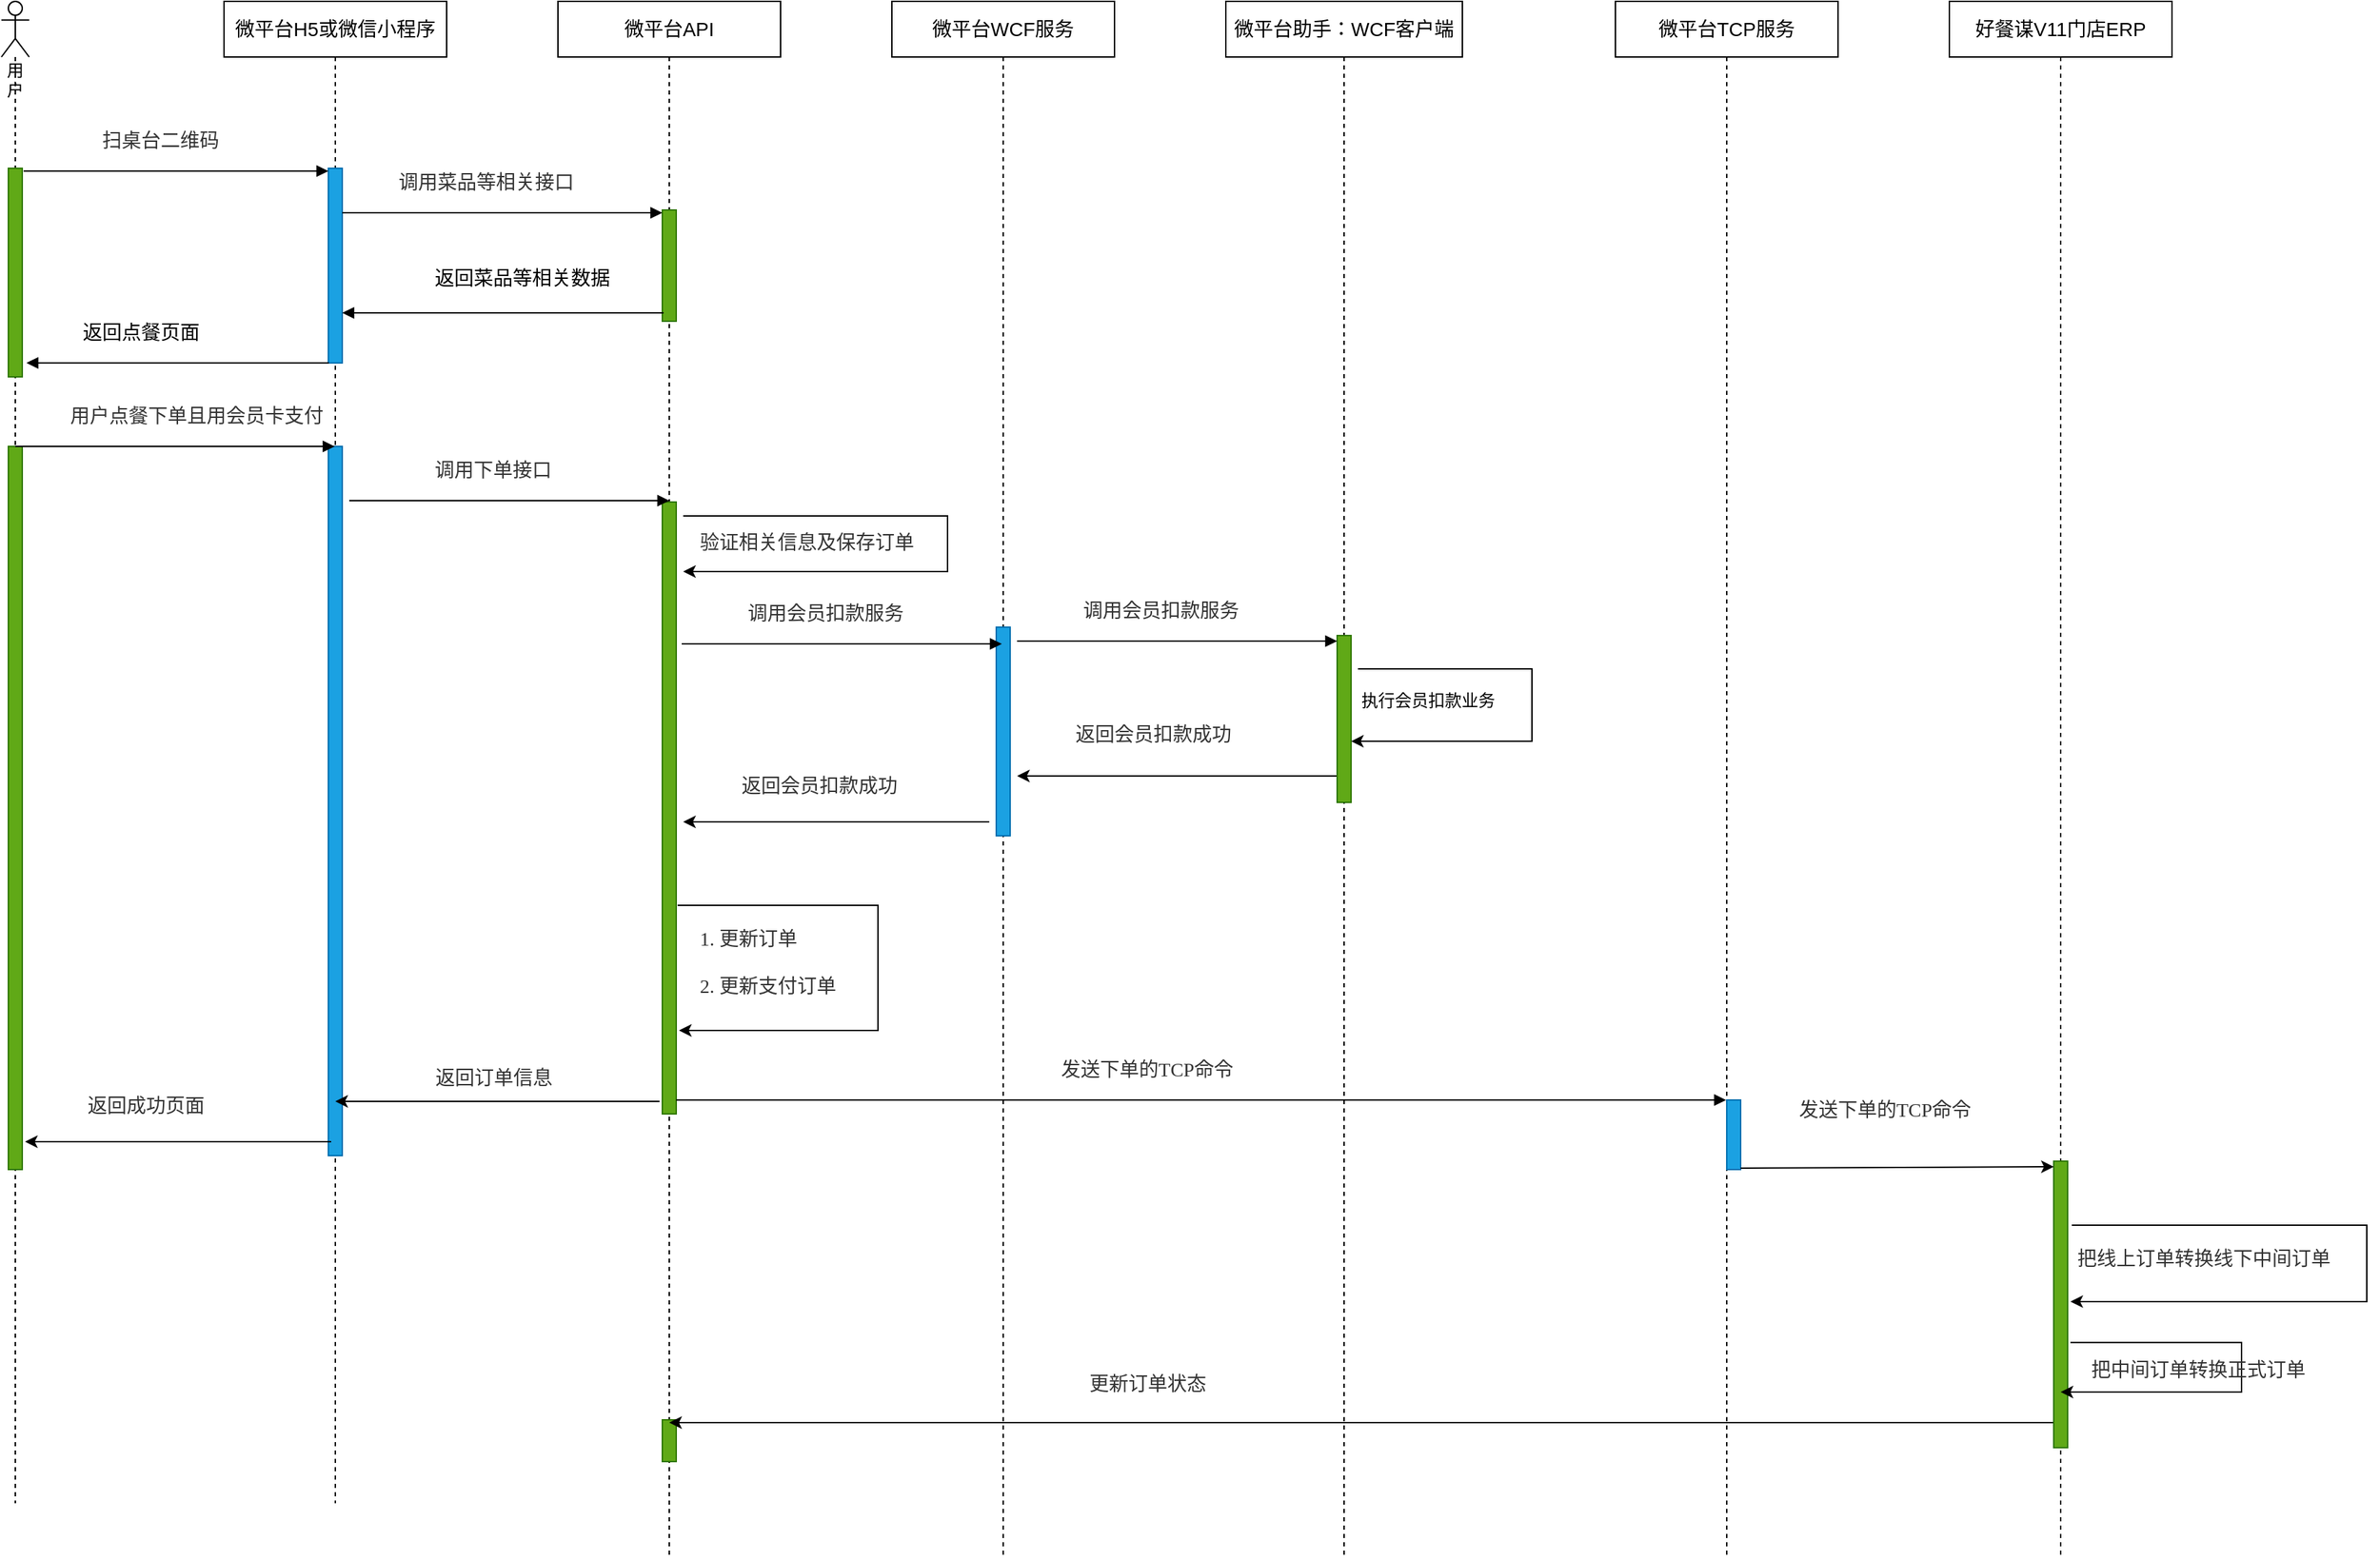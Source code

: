 <mxfile version="14.6.10" type="github">
  <diagram id="kgpKYQtTHZ0yAKxKKP6v" name="Page-1">
    <mxGraphModel dx="1422" dy="794" grid="1" gridSize="10" guides="1" tooltips="1" connect="1" arrows="1" fold="1" page="0" pageScale="1" pageWidth="850" pageHeight="1100" math="0" shadow="0">
      <root>
        <mxCell id="0" />
        <mxCell id="1" parent="0" />
        <mxCell id="KIGTdYXQjyGPoFLAYNH6-1" value="用户" style="shape=umlLifeline;participant=umlActor;perimeter=lifelinePerimeter;whiteSpace=wrap;html=1;container=1;collapsible=0;recursiveResize=0;verticalAlign=top;spacingTop=36;outlineConnect=0;rounded=0;sketch=0;" vertex="1" parent="1">
          <mxGeometry width="20" height="1080" as="geometry" />
        </mxCell>
        <mxCell id="KIGTdYXQjyGPoFLAYNH6-11" value="" style="html=1;points=[];perimeter=orthogonalPerimeter;fillColor=#60a917;strokeColor=#2D7600;fontColor=#ffffff;" vertex="1" parent="KIGTdYXQjyGPoFLAYNH6-1">
          <mxGeometry x="5" y="120" width="10" height="150" as="geometry" />
        </mxCell>
        <mxCell id="KIGTdYXQjyGPoFLAYNH6-13" value="" style="html=1;points=[];perimeter=orthogonalPerimeter;fillColor=#60a917;strokeColor=#2D7600;fontColor=#ffffff;" vertex="1" parent="KIGTdYXQjyGPoFLAYNH6-1">
          <mxGeometry x="5" y="320" width="10" height="520" as="geometry" />
        </mxCell>
        <mxCell id="KIGTdYXQjyGPoFLAYNH6-2" value="&lt;span style=&quot;font-size: 14px&quot;&gt;微平台H5或微信小程序&lt;/span&gt;" style="shape=umlLifeline;perimeter=lifelinePerimeter;whiteSpace=wrap;html=1;container=1;collapsible=0;recursiveResize=0;outlineConnect=0;" vertex="1" parent="1">
          <mxGeometry x="160" width="160" height="1080" as="geometry" />
        </mxCell>
        <mxCell id="KIGTdYXQjyGPoFLAYNH6-3" value="" style="html=1;points=[];perimeter=orthogonalPerimeter;fillColor=#1ba1e2;strokeColor=#006EAF;fontColor=#ffffff;" vertex="1" parent="KIGTdYXQjyGPoFLAYNH6-2">
          <mxGeometry x="75" y="120" width="10" height="140" as="geometry" />
        </mxCell>
        <mxCell id="KIGTdYXQjyGPoFLAYNH6-15" value="" style="html=1;points=[];perimeter=orthogonalPerimeter;fillColor=#1ba1e2;strokeColor=#006EAF;fontColor=#ffffff;" vertex="1" parent="KIGTdYXQjyGPoFLAYNH6-2">
          <mxGeometry x="75" y="320" width="10" height="510" as="geometry" />
        </mxCell>
        <mxCell id="KIGTdYXQjyGPoFLAYNH6-5" value="&lt;div style=&quot;text-align: left&quot;&gt;&lt;span style=&quot;font-size: 14px&quot;&gt;&lt;font color=&quot;#333333&quot;&gt;扫桌台二维码&lt;/font&gt;&lt;/span&gt;&lt;/div&gt;" style="html=1;verticalAlign=bottom;endArrow=block;labelBackgroundColor=none;fontFamily=Verdana;fontSize=12;edgeStyle=elbowEdgeStyle;elbow=vertical;" edge="1" parent="1">
          <mxGeometry x="-0.104" y="10" relative="1" as="geometry">
            <mxPoint x="16" y="122" as="sourcePoint" />
            <mxPoint x="235" y="122" as="targetPoint" />
            <mxPoint as="offset" />
            <Array as="points">
              <mxPoint x="115" y="122" />
            </Array>
          </mxGeometry>
        </mxCell>
        <mxCell id="KIGTdYXQjyGPoFLAYNH6-6" value="&lt;span style=&quot;font-size: 14px&quot;&gt;微平台API&lt;/span&gt;" style="shape=umlLifeline;perimeter=lifelinePerimeter;whiteSpace=wrap;html=1;container=1;collapsible=0;recursiveResize=0;outlineConnect=0;" vertex="1" parent="1">
          <mxGeometry x="400" width="160" height="1120" as="geometry" />
        </mxCell>
        <mxCell id="KIGTdYXQjyGPoFLAYNH6-8" value="" style="html=1;points=[];perimeter=orthogonalPerimeter;fillColor=#60a917;strokeColor=#2D7600;fontColor=#ffffff;" vertex="1" parent="KIGTdYXQjyGPoFLAYNH6-6">
          <mxGeometry x="75" y="150" width="10" height="80" as="geometry" />
        </mxCell>
        <mxCell id="KIGTdYXQjyGPoFLAYNH6-17" value="" style="html=1;points=[];perimeter=orthogonalPerimeter;fillColor=#60a917;strokeColor=#2D7600;fontColor=#ffffff;" vertex="1" parent="KIGTdYXQjyGPoFLAYNH6-6">
          <mxGeometry x="75" y="360" width="10" height="440" as="geometry" />
        </mxCell>
        <mxCell id="KIGTdYXQjyGPoFLAYNH6-51" value="" style="edgeStyle=elbowEdgeStyle;elbow=horizontal;endArrow=classic;html=1;rounded=0;" edge="1" parent="KIGTdYXQjyGPoFLAYNH6-6">
          <mxGeometry width="50" height="50" relative="1" as="geometry">
            <mxPoint x="86" y="650" as="sourcePoint" />
            <mxPoint x="87" y="740" as="targetPoint" />
            <Array as="points">
              <mxPoint x="230" y="700" />
            </Array>
          </mxGeometry>
        </mxCell>
        <mxCell id="KIGTdYXQjyGPoFLAYNH6-70" value="" style="html=1;points=[];perimeter=orthogonalPerimeter;fillColor=#60a917;strokeColor=#2D7600;fontColor=#ffffff;" vertex="1" parent="KIGTdYXQjyGPoFLAYNH6-6">
          <mxGeometry x="75" y="1020" width="10" height="30" as="geometry" />
        </mxCell>
        <mxCell id="KIGTdYXQjyGPoFLAYNH6-9" value="&lt;div style=&quot;text-align: left&quot;&gt;&lt;font color=&quot;#333333&quot;&gt;&lt;span style=&quot;font-size: 14px&quot;&gt;调用菜品等相关接口&lt;/span&gt;&lt;/font&gt;&lt;/div&gt;" style="html=1;verticalAlign=bottom;endArrow=block;labelBackgroundColor=none;fontFamily=Verdana;fontSize=12;edgeStyle=elbowEdgeStyle;elbow=vertical;" edge="1" parent="1">
          <mxGeometry x="-0.104" y="10" relative="1" as="geometry">
            <mxPoint x="245" y="152" as="sourcePoint" />
            <mxPoint x="475" y="152" as="targetPoint" />
            <mxPoint as="offset" />
            <Array as="points">
              <mxPoint x="355" y="152" />
            </Array>
          </mxGeometry>
        </mxCell>
        <mxCell id="KIGTdYXQjyGPoFLAYNH6-10" value="&lt;div style=&quot;text-align: left ; font-size: 14px&quot;&gt;返回菜品等相关数据&lt;/div&gt;" style="html=1;verticalAlign=bottom;endArrow=block;labelBackgroundColor=none;fontFamily=Verdana;fontSize=14;edgeStyle=elbowEdgeStyle;elbow=vertical;" edge="1" parent="1">
          <mxGeometry x="0.402" y="-13" relative="1" as="geometry">
            <mxPoint x="285" y="224" as="sourcePoint" />
            <mxPoint x="245" y="224" as="targetPoint" />
            <mxPoint as="offset" />
            <Array as="points">
              <mxPoint x="480.5" y="224" />
            </Array>
          </mxGeometry>
        </mxCell>
        <mxCell id="KIGTdYXQjyGPoFLAYNH6-12" value="&lt;div style=&quot;text-align: left ; font-size: 14px&quot;&gt;返回点餐页面&lt;/div&gt;" style="html=1;verticalAlign=bottom;endArrow=block;labelBackgroundColor=none;fontFamily=Verdana;fontSize=14;edgeStyle=elbowEdgeStyle;elbow=vertical;" edge="1" parent="1">
          <mxGeometry x="0.602" y="-10" relative="1" as="geometry">
            <mxPoint x="50" y="260" as="sourcePoint" />
            <mxPoint x="18" y="260" as="targetPoint" />
            <mxPoint as="offset" />
            <Array as="points">
              <mxPoint x="240" y="260" />
            </Array>
          </mxGeometry>
        </mxCell>
        <mxCell id="KIGTdYXQjyGPoFLAYNH6-14" value="&lt;div style=&quot;text-align: left ; font-size: 14px&quot;&gt;&lt;font color=&quot;#333333&quot;&gt;用户点餐下单且用会员卡支付&lt;/font&gt;&lt;/div&gt;" style="html=1;verticalAlign=bottom;endArrow=block;labelBackgroundColor=none;fontFamily=Verdana;fontSize=14;edgeStyle=elbowEdgeStyle;elbow=vertical;" edge="1" parent="1" target="KIGTdYXQjyGPoFLAYNH6-2">
          <mxGeometry x="0.133" y="10" relative="1" as="geometry">
            <mxPoint x="10" y="320" as="sourcePoint" />
            <mxPoint x="225" y="320" as="targetPoint" />
            <mxPoint as="offset" />
          </mxGeometry>
        </mxCell>
        <mxCell id="KIGTdYXQjyGPoFLAYNH6-16" value="&lt;div style=&quot;text-align: left&quot;&gt;&lt;font color=&quot;#333333&quot;&gt;&lt;span style=&quot;font-size: 14px&quot;&gt;调用下单接口&lt;/span&gt;&lt;/font&gt;&lt;/div&gt;" style="html=1;verticalAlign=bottom;endArrow=block;labelBackgroundColor=none;fontFamily=Verdana;fontSize=12;edgeStyle=elbowEdgeStyle;elbow=vertical;" edge="1" parent="1">
          <mxGeometry x="-0.104" y="10" relative="1" as="geometry">
            <mxPoint x="250" y="359" as="sourcePoint" />
            <mxPoint x="480" y="359" as="targetPoint" />
            <mxPoint as="offset" />
            <Array as="points">
              <mxPoint x="360" y="359" />
            </Array>
          </mxGeometry>
        </mxCell>
        <mxCell id="KIGTdYXQjyGPoFLAYNH6-18" value="&lt;span style=&quot;font-size: 14px&quot;&gt;微平台WCF服务&lt;/span&gt;" style="shape=umlLifeline;perimeter=lifelinePerimeter;whiteSpace=wrap;html=1;container=1;collapsible=0;recursiveResize=0;outlineConnect=0;" vertex="1" parent="1">
          <mxGeometry x="640" width="160" height="1120" as="geometry" />
        </mxCell>
        <mxCell id="KIGTdYXQjyGPoFLAYNH6-23" value="" style="html=1;points=[];perimeter=orthogonalPerimeter;fillColor=#1ba1e2;strokeColor=#006EAF;fontColor=#ffffff;" vertex="1" parent="KIGTdYXQjyGPoFLAYNH6-18">
          <mxGeometry x="75" y="450" width="10" height="150" as="geometry" />
        </mxCell>
        <mxCell id="KIGTdYXQjyGPoFLAYNH6-21" value="&lt;span style=&quot;font-size: 14px&quot;&gt;微平台助手：WCF客户端&lt;/span&gt;" style="shape=umlLifeline;perimeter=lifelinePerimeter;whiteSpace=wrap;html=1;container=1;collapsible=0;recursiveResize=0;outlineConnect=0;" vertex="1" parent="1">
          <mxGeometry x="880" width="170" height="1120" as="geometry" />
        </mxCell>
        <mxCell id="KIGTdYXQjyGPoFLAYNH6-33" value="" style="edgeStyle=orthogonalEdgeStyle;curved=0;rounded=1;sketch=0;orthogonalLoop=1;jettySize=auto;html=1;" edge="1" parent="KIGTdYXQjyGPoFLAYNH6-21">
          <mxGeometry relative="1" as="geometry">
            <mxPoint x="-150" y="557" as="targetPoint" />
            <mxPoint x="80" y="557" as="sourcePoint" />
          </mxGeometry>
        </mxCell>
        <mxCell id="KIGTdYXQjyGPoFLAYNH6-25" value="" style="html=1;points=[];perimeter=orthogonalPerimeter;fillColor=#60a917;strokeColor=#2D7600;fontColor=#ffffff;" vertex="1" parent="KIGTdYXQjyGPoFLAYNH6-21">
          <mxGeometry x="80" y="456" width="10" height="120" as="geometry" />
        </mxCell>
        <mxCell id="KIGTdYXQjyGPoFLAYNH6-22" value="&lt;div style=&quot;text-align: left&quot;&gt;&lt;font color=&quot;#333333&quot;&gt;&lt;span style=&quot;font-size: 14px&quot;&gt;发送下单的TCP命令&lt;/span&gt;&lt;/font&gt;&lt;/div&gt;" style="html=1;verticalAlign=bottom;endArrow=block;labelBackgroundColor=none;fontFamily=Verdana;fontSize=12;edgeStyle=elbowEdgeStyle;elbow=vertical;" edge="1" parent="1" target="KIGTdYXQjyGPoFLAYNH6-52">
          <mxGeometry x="-0.104" y="10" relative="1" as="geometry">
            <mxPoint x="485" y="790" as="sourcePoint" />
            <mxPoint x="715" y="790" as="targetPoint" />
            <mxPoint as="offset" />
            <Array as="points">
              <mxPoint x="595" y="790" />
            </Array>
          </mxGeometry>
        </mxCell>
        <mxCell id="KIGTdYXQjyGPoFLAYNH6-24" value="&lt;div style=&quot;text-align: left&quot;&gt;&lt;font color=&quot;#333333&quot;&gt;&lt;span style=&quot;font-size: 14px&quot;&gt;调用会员扣款服务&lt;/span&gt;&lt;/font&gt;&lt;/div&gt;" style="html=1;verticalAlign=bottom;endArrow=block;labelBackgroundColor=none;fontFamily=Verdana;fontSize=12;edgeStyle=elbowEdgeStyle;elbow=vertical;" edge="1" parent="1">
          <mxGeometry x="-0.104" y="10" relative="1" as="geometry">
            <mxPoint x="730" y="460" as="sourcePoint" />
            <mxPoint x="960" y="460" as="targetPoint" />
            <mxPoint as="offset" />
            <Array as="points">
              <mxPoint x="840" y="460" />
            </Array>
          </mxGeometry>
        </mxCell>
        <mxCell id="KIGTdYXQjyGPoFLAYNH6-32" value="执行会员扣款业务" style="text;html=1;align=center;verticalAlign=middle;resizable=0;points=[];autosize=1;strokeColor=none;" vertex="1" parent="1">
          <mxGeometry x="970" y="493" width="110" height="20" as="geometry" />
        </mxCell>
        <mxCell id="KIGTdYXQjyGPoFLAYNH6-35" value="&lt;font color=&quot;#333333&quot; face=&quot;verdana&quot;&gt;&lt;span style=&quot;font-size: 14px&quot;&gt;返回会员扣款成功&lt;/span&gt;&lt;/font&gt;" style="text;whiteSpace=wrap;html=1;" vertex="1" parent="1">
          <mxGeometry x="770" y="513" width="140" height="30" as="geometry" />
        </mxCell>
        <mxCell id="KIGTdYXQjyGPoFLAYNH6-37" value="" style="edgeStyle=orthogonalEdgeStyle;curved=0;rounded=1;sketch=0;orthogonalLoop=1;jettySize=auto;html=1;" edge="1" parent="1">
          <mxGeometry relative="1" as="geometry">
            <mxPoint x="490" y="590" as="targetPoint" />
            <mxPoint x="710" y="590" as="sourcePoint" />
          </mxGeometry>
        </mxCell>
        <mxCell id="KIGTdYXQjyGPoFLAYNH6-38" value="&lt;font color=&quot;#333333&quot; face=&quot;verdana&quot;&gt;&lt;span style=&quot;font-size: 14px&quot;&gt;返回会员扣款成功&lt;/span&gt;&lt;/font&gt;" style="text;whiteSpace=wrap;html=1;" vertex="1" parent="1">
          <mxGeometry x="530" y="550" width="140" height="30" as="geometry" />
        </mxCell>
        <mxCell id="KIGTdYXQjyGPoFLAYNH6-40" value="" style="edgeStyle=elbowEdgeStyle;elbow=horizontal;endArrow=classic;html=1;rounded=0;" edge="1" parent="1">
          <mxGeometry width="50" height="50" relative="1" as="geometry">
            <mxPoint x="490" y="370" as="sourcePoint" />
            <mxPoint x="490" y="410" as="targetPoint" />
            <Array as="points">
              <mxPoint x="680" y="390" />
            </Array>
          </mxGeometry>
        </mxCell>
        <mxCell id="KIGTdYXQjyGPoFLAYNH6-41" value="&lt;font color=&quot;#333333&quot; face=&quot;verdana&quot;&gt;&lt;span style=&quot;font-size: 14px&quot;&gt;验证相关信息及保存订单&lt;/span&gt;&lt;/font&gt;" style="text;whiteSpace=wrap;html=1;" vertex="1" parent="1">
          <mxGeometry x="500" y="375" width="180" height="30" as="geometry" />
        </mxCell>
        <mxCell id="KIGTdYXQjyGPoFLAYNH6-43" value="" style="edgeStyle=elbowEdgeStyle;elbow=horizontal;endArrow=classic;html=1;rounded=0;entryX=1;entryY=0.692;entryDx=0;entryDy=0;entryPerimeter=0;exitX=0.045;exitY=-0.15;exitDx=0;exitDy=0;exitPerimeter=0;" edge="1" parent="1">
          <mxGeometry width="50" height="50" relative="1" as="geometry">
            <mxPoint x="974.95" y="480" as="sourcePoint" />
            <mxPoint x="970" y="532.04" as="targetPoint" />
            <Array as="points">
              <mxPoint x="1100" y="493" />
            </Array>
          </mxGeometry>
        </mxCell>
        <mxCell id="KIGTdYXQjyGPoFLAYNH6-44" value="" style="edgeStyle=orthogonalEdgeStyle;rounded=0;sketch=0;jumpStyle=sharp;orthogonalLoop=1;jettySize=auto;html=1;" edge="1" parent="1">
          <mxGeometry relative="1" as="geometry">
            <mxPoint x="240" y="791" as="targetPoint" />
            <mxPoint x="473" y="791" as="sourcePoint" />
          </mxGeometry>
        </mxCell>
        <mxCell id="KIGTdYXQjyGPoFLAYNH6-45" value="&lt;font color=&quot;#333333&quot; face=&quot;verdana&quot;&gt;&lt;span style=&quot;font-size: 14px&quot;&gt;返回订单信息&lt;/span&gt;&lt;/font&gt;" style="text;whiteSpace=wrap;html=1;" vertex="1" parent="1">
          <mxGeometry x="310" y="760" width="110" height="30" as="geometry" />
        </mxCell>
        <mxCell id="KIGTdYXQjyGPoFLAYNH6-46" value="" style="edgeStyle=orthogonalEdgeStyle;rounded=0;sketch=0;jumpStyle=sharp;orthogonalLoop=1;jettySize=auto;html=1;" edge="1" parent="1">
          <mxGeometry relative="1" as="geometry">
            <mxPoint x="17" y="820" as="targetPoint" />
            <mxPoint x="237" y="820" as="sourcePoint" />
          </mxGeometry>
        </mxCell>
        <mxCell id="KIGTdYXQjyGPoFLAYNH6-49" value="&lt;font color=&quot;#333333&quot; face=&quot;verdana&quot;&gt;&lt;span style=&quot;font-size: 14px&quot;&gt;1. 更新订单&lt;br&gt;&lt;br&gt;2.&amp;nbsp;更新支付订单&lt;br&gt;&lt;/span&gt;&lt;/font&gt;" style="text;whiteSpace=wrap;html=1;" vertex="1" parent="1">
          <mxGeometry x="500" y="660" width="110" height="60" as="geometry" />
        </mxCell>
        <mxCell id="KIGTdYXQjyGPoFLAYNH6-52" value="&lt;span style=&quot;font-size: 14px&quot;&gt;微平台TCP服务&lt;/span&gt;" style="shape=umlLifeline;perimeter=lifelinePerimeter;whiteSpace=wrap;html=1;container=1;collapsible=0;recursiveResize=0;outlineConnect=0;" vertex="1" parent="1">
          <mxGeometry x="1160" width="160" height="1120" as="geometry" />
        </mxCell>
        <mxCell id="KIGTdYXQjyGPoFLAYNH6-57" value="" style="html=1;points=[];perimeter=orthogonalPerimeter;fillColor=#1ba1e2;strokeColor=#006EAF;fontColor=#ffffff;" vertex="1" parent="KIGTdYXQjyGPoFLAYNH6-52">
          <mxGeometry x="80" y="790" width="10" height="50" as="geometry" />
        </mxCell>
        <mxCell id="KIGTdYXQjyGPoFLAYNH6-55" value="&lt;span style=&quot;font-size: 14px&quot;&gt;好餐谋V11门店ERP&lt;/span&gt;" style="shape=umlLifeline;perimeter=lifelinePerimeter;whiteSpace=wrap;html=1;container=1;collapsible=0;recursiveResize=0;outlineConnect=0;" vertex="1" parent="1">
          <mxGeometry x="1400" width="160" height="1120" as="geometry" />
        </mxCell>
        <mxCell id="KIGTdYXQjyGPoFLAYNH6-56" value="&lt;div style=&quot;text-align: left&quot;&gt;&lt;font color=&quot;#333333&quot;&gt;&lt;span style=&quot;font-size: 14px&quot;&gt;调用会员扣款服务&lt;/span&gt;&lt;/font&gt;&lt;/div&gt;" style="html=1;verticalAlign=bottom;endArrow=block;labelBackgroundColor=none;fontFamily=Verdana;fontSize=12;edgeStyle=elbowEdgeStyle;elbow=vertical;" edge="1" parent="1">
          <mxGeometry x="-0.104" y="10" relative="1" as="geometry">
            <mxPoint x="489" y="462" as="sourcePoint" />
            <mxPoint x="719" y="462" as="targetPoint" />
            <mxPoint as="offset" />
            <Array as="points">
              <mxPoint x="599" y="462" />
            </Array>
          </mxGeometry>
        </mxCell>
        <mxCell id="KIGTdYXQjyGPoFLAYNH6-69" value="" style="edgeStyle=orthogonalEdgeStyle;rounded=0;sketch=0;jumpStyle=sharp;orthogonalLoop=1;jettySize=auto;html=1;" edge="1" parent="1">
          <mxGeometry relative="1" as="geometry">
            <mxPoint x="480" y="1022" as="targetPoint" />
            <mxPoint x="1475" y="1022" as="sourcePoint" />
          </mxGeometry>
        </mxCell>
        <mxCell id="KIGTdYXQjyGPoFLAYNH6-59" value="" style="html=1;points=[];perimeter=orthogonalPerimeter;fillColor=#60a917;strokeColor=#2D7600;fontColor=#ffffff;" vertex="1" parent="1">
          <mxGeometry x="1475" y="834" width="10" height="206" as="geometry" />
        </mxCell>
        <mxCell id="KIGTdYXQjyGPoFLAYNH6-60" value="&lt;font color=&quot;#333333&quot; face=&quot;verdana&quot;&gt;&lt;span style=&quot;font-size: 14px&quot;&gt;返回成功页面&lt;/span&gt;&lt;/font&gt;" style="text;whiteSpace=wrap;html=1;" vertex="1" parent="1">
          <mxGeometry x="60" y="780" width="110" height="30" as="geometry" />
        </mxCell>
        <mxCell id="KIGTdYXQjyGPoFLAYNH6-58" value="" style="edgeStyle=orthogonalEdgeStyle;rounded=0;sketch=0;jumpStyle=sharp;orthogonalLoop=1;jettySize=auto;html=1;entryX=0;entryY=0.05;entryDx=0;entryDy=0;entryPerimeter=0;" edge="1" parent="1">
          <mxGeometry relative="1" as="geometry">
            <mxPoint x="1475" y="838" as="targetPoint" />
            <mxPoint x="1250" y="839" as="sourcePoint" />
            <Array as="points">
              <mxPoint x="1290" y="839" />
            </Array>
          </mxGeometry>
        </mxCell>
        <mxCell id="KIGTdYXQjyGPoFLAYNH6-61" value="&lt;span style=&quot;color: rgb(51, 51, 51); font-family: verdana; font-size: 14px; font-style: normal; font-weight: 400; letter-spacing: normal; text-align: left; text-indent: 0px; text-transform: none; word-spacing: 0px; background-color: rgb(255, 255, 255); display: inline; float: none;&quot;&gt;发送下单的TCP命令&lt;/span&gt;" style="text;whiteSpace=wrap;html=1;" vertex="1" parent="1">
          <mxGeometry x="1290" y="783" width="150" height="30" as="geometry" />
        </mxCell>
        <mxCell id="KIGTdYXQjyGPoFLAYNH6-62" value="" style="edgeStyle=elbowEdgeStyle;elbow=horizontal;endArrow=classic;html=1;rounded=0;entryX=1.2;entryY=0.49;entryDx=0;entryDy=0;entryPerimeter=0;" edge="1" parent="1" target="KIGTdYXQjyGPoFLAYNH6-59">
          <mxGeometry width="50" height="50" relative="1" as="geometry">
            <mxPoint x="1488" y="880" as="sourcePoint" />
            <mxPoint x="1580" y="910" as="targetPoint" />
            <Array as="points">
              <mxPoint x="1700" y="910" />
            </Array>
          </mxGeometry>
        </mxCell>
        <mxCell id="KIGTdYXQjyGPoFLAYNH6-63" value="&lt;font color=&quot;#333333&quot; face=&quot;verdana&quot;&gt;&lt;span style=&quot;font-size: 14px&quot;&gt;把线上订单转换线下中间订单&lt;/span&gt;&lt;/font&gt;" style="text;whiteSpace=wrap;html=1;" vertex="1" parent="1">
          <mxGeometry x="1490" y="890" width="200" height="30" as="geometry" />
        </mxCell>
        <mxCell id="KIGTdYXQjyGPoFLAYNH6-64" value="" style="edgeStyle=elbowEdgeStyle;elbow=horizontal;endArrow=classic;html=1;rounded=0;exitX=1.2;exitY=0.633;exitDx=0;exitDy=0;exitPerimeter=0;" edge="1" parent="1" source="KIGTdYXQjyGPoFLAYNH6-59" target="KIGTdYXQjyGPoFLAYNH6-55">
          <mxGeometry width="50" height="50" relative="1" as="geometry">
            <mxPoint x="1510" y="1010" as="sourcePoint" />
            <mxPoint x="1650" y="970" as="targetPoint" />
            <Array as="points">
              <mxPoint x="1610" y="1000" />
            </Array>
          </mxGeometry>
        </mxCell>
        <mxCell id="KIGTdYXQjyGPoFLAYNH6-65" value="&lt;font color=&quot;#333333&quot; face=&quot;verdana&quot;&gt;&lt;span style=&quot;font-size: 14px&quot;&gt;把中间订单转换正式订单&lt;/span&gt;&lt;/font&gt;" style="text;whiteSpace=wrap;html=1;" vertex="1" parent="1">
          <mxGeometry x="1500" y="970" width="200" height="30" as="geometry" />
        </mxCell>
        <mxCell id="KIGTdYXQjyGPoFLAYNH6-71" value="&lt;font color=&quot;#333333&quot; face=&quot;verdana&quot;&gt;&lt;span style=&quot;font-size: 14px&quot;&gt;更新订单状态&lt;/span&gt;&lt;/font&gt;" style="text;whiteSpace=wrap;html=1;" vertex="1" parent="1">
          <mxGeometry x="780" y="980" width="150" height="30" as="geometry" />
        </mxCell>
      </root>
    </mxGraphModel>
  </diagram>
</mxfile>
